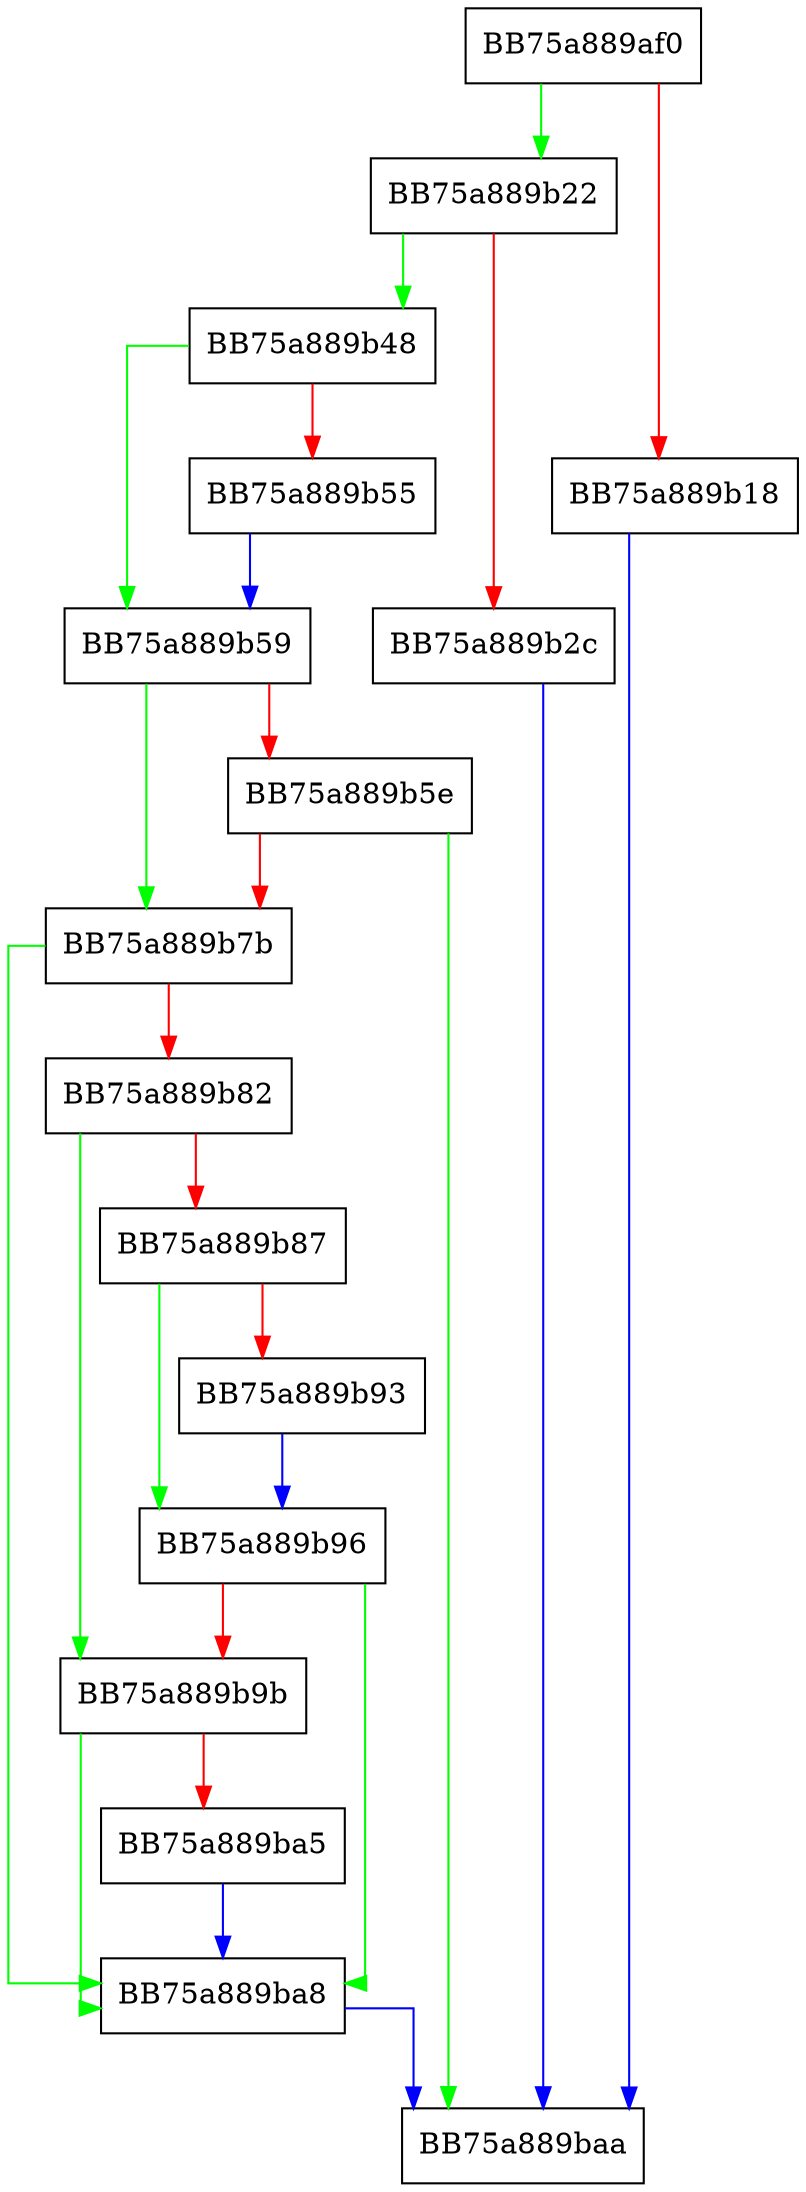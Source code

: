 digraph withBOMRead {
  node [shape="box"];
  graph [splines=ortho];
  BB75a889af0 -> BB75a889b22 [color="green"];
  BB75a889af0 -> BB75a889b18 [color="red"];
  BB75a889b18 -> BB75a889baa [color="blue"];
  BB75a889b22 -> BB75a889b48 [color="green"];
  BB75a889b22 -> BB75a889b2c [color="red"];
  BB75a889b2c -> BB75a889baa [color="blue"];
  BB75a889b48 -> BB75a889b59 [color="green"];
  BB75a889b48 -> BB75a889b55 [color="red"];
  BB75a889b55 -> BB75a889b59 [color="blue"];
  BB75a889b59 -> BB75a889b7b [color="green"];
  BB75a889b59 -> BB75a889b5e [color="red"];
  BB75a889b5e -> BB75a889baa [color="green"];
  BB75a889b5e -> BB75a889b7b [color="red"];
  BB75a889b7b -> BB75a889ba8 [color="green"];
  BB75a889b7b -> BB75a889b82 [color="red"];
  BB75a889b82 -> BB75a889b9b [color="green"];
  BB75a889b82 -> BB75a889b87 [color="red"];
  BB75a889b87 -> BB75a889b96 [color="green"];
  BB75a889b87 -> BB75a889b93 [color="red"];
  BB75a889b93 -> BB75a889b96 [color="blue"];
  BB75a889b96 -> BB75a889ba8 [color="green"];
  BB75a889b96 -> BB75a889b9b [color="red"];
  BB75a889b9b -> BB75a889ba8 [color="green"];
  BB75a889b9b -> BB75a889ba5 [color="red"];
  BB75a889ba5 -> BB75a889ba8 [color="blue"];
  BB75a889ba8 -> BB75a889baa [color="blue"];
}